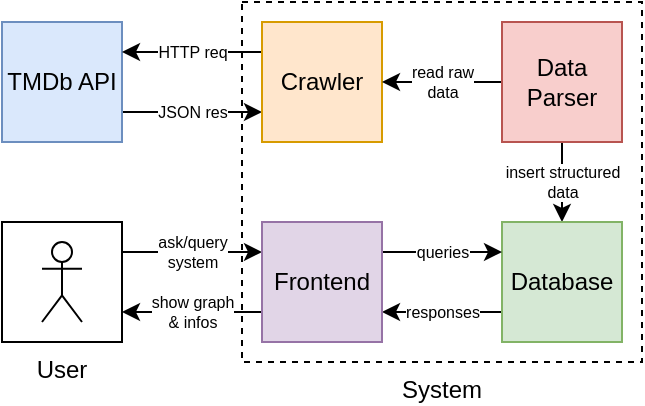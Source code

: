 <mxfile version="13.0.3" type="device"><diagram id="1M3nI51Se8Wp_jCaftJM" name="Page-1"><mxGraphModel dx="1369" dy="311" grid="1" gridSize="10" guides="1" tooltips="1" connect="1" arrows="1" fold="1" page="0" pageScale="1" pageWidth="827" pageHeight="1169" math="0" shadow="0"><root><mxCell id="0"/><mxCell id="1" parent="0"/><mxCell id="G5coxZVDmHHUAJ7vqENb-17" value="System" style="rounded=0;whiteSpace=wrap;html=1;strokeColor=#000000;fillColor=none;dashed=1;labelPosition=center;verticalLabelPosition=bottom;align=center;verticalAlign=top;" vertex="1" parent="1"><mxGeometry x="-330" y="70" width="200" height="180" as="geometry"/></mxCell><mxCell id="G5coxZVDmHHUAJ7vqENb-26" value="&lt;div style=&quot;font-size: 8px;&quot;&gt;ask/query&lt;/div&gt;&lt;div style=&quot;font-size: 8px;&quot;&gt;system&lt;/div&gt;" style="edgeStyle=orthogonalEdgeStyle;rounded=0;orthogonalLoop=1;jettySize=auto;html=1;exitX=1;exitY=0.25;exitDx=0;exitDy=0;entryX=0;entryY=0.25;entryDx=0;entryDy=0;fontSize=8;" edge="1" parent="1" source="G5coxZVDmHHUAJ7vqENb-14" target="G5coxZVDmHHUAJ7vqENb-5"><mxGeometry relative="1" as="geometry"/></mxCell><mxCell id="G5coxZVDmHHUAJ7vqENb-18" value="JSON res" style="edgeStyle=orthogonalEdgeStyle;rounded=0;orthogonalLoop=1;jettySize=auto;html=1;exitX=1;exitY=0.75;exitDx=0;exitDy=0;entryX=0;entryY=0.75;entryDx=0;entryDy=0;fontSize=8;" edge="1" parent="1" source="G5coxZVDmHHUAJ7vqENb-1" target="G5coxZVDmHHUAJ7vqENb-2"><mxGeometry relative="1" as="geometry"><mxPoint as="offset"/></mxGeometry></mxCell><mxCell id="G5coxZVDmHHUAJ7vqENb-1" value="TMDb API" style="whiteSpace=wrap;html=1;aspect=fixed;fillColor=#dae8fc;strokeColor=#6c8ebf;" vertex="1" parent="1"><mxGeometry x="-450" y="80" width="60" height="60" as="geometry"/></mxCell><mxCell id="G5coxZVDmHHUAJ7vqENb-9" value="HTTP req" style="edgeStyle=orthogonalEdgeStyle;rounded=0;orthogonalLoop=1;jettySize=auto;html=1;exitX=0;exitY=0.25;exitDx=0;exitDy=0;entryX=1;entryY=0.25;entryDx=0;entryDy=0;fontSize=8;" edge="1" parent="1" source="G5coxZVDmHHUAJ7vqENb-2" target="G5coxZVDmHHUAJ7vqENb-1"><mxGeometry relative="1" as="geometry"><mxPoint as="offset"/></mxGeometry></mxCell><mxCell id="G5coxZVDmHHUAJ7vqENb-2" value="Crawler" style="whiteSpace=wrap;html=1;aspect=fixed;fillColor=#ffe6cc;strokeColor=#d79b00;" vertex="1" parent="1"><mxGeometry x="-320" y="80" width="60" height="60" as="geometry"/></mxCell><mxCell id="G5coxZVDmHHUAJ7vqENb-10" value="&lt;div style=&quot;font-size: 8px;&quot;&gt;read raw&lt;/div&gt;&lt;div style=&quot;font-size: 8px;&quot;&gt;data&lt;/div&gt;" style="edgeStyle=orthogonalEdgeStyle;rounded=0;orthogonalLoop=1;jettySize=auto;html=1;exitX=0;exitY=0.5;exitDx=0;exitDy=0;entryX=1;entryY=0.5;entryDx=0;entryDy=0;fontSize=8;" edge="1" parent="1" source="G5coxZVDmHHUAJ7vqENb-3" target="G5coxZVDmHHUAJ7vqENb-2"><mxGeometry relative="1" as="geometry"/></mxCell><mxCell id="G5coxZVDmHHUAJ7vqENb-11" value="&lt;div style=&quot;font-size: 8px;&quot;&gt;insert structured&lt;/div&gt;&lt;div style=&quot;font-size: 8px;&quot;&gt;data&lt;/div&gt;" style="edgeStyle=orthogonalEdgeStyle;rounded=0;orthogonalLoop=1;jettySize=auto;html=1;exitX=0.5;exitY=1;exitDx=0;exitDy=0;entryX=0.5;entryY=0;entryDx=0;entryDy=0;fontSize=8;" edge="1" parent="1" source="G5coxZVDmHHUAJ7vqENb-3" target="G5coxZVDmHHUAJ7vqENb-4"><mxGeometry relative="1" as="geometry"><mxPoint as="offset"/></mxGeometry></mxCell><mxCell id="G5coxZVDmHHUAJ7vqENb-3" value="Data Parser" style="whiteSpace=wrap;html=1;aspect=fixed;fillColor=#f8cecc;strokeColor=#b85450;" vertex="1" parent="1"><mxGeometry x="-200" y="80" width="60" height="60" as="geometry"/></mxCell><mxCell id="G5coxZVDmHHUAJ7vqENb-23" value="responses" style="edgeStyle=orthogonalEdgeStyle;rounded=0;orthogonalLoop=1;jettySize=auto;html=1;exitX=0;exitY=0.75;exitDx=0;exitDy=0;entryX=1;entryY=0.75;entryDx=0;entryDy=0;fontSize=8;" edge="1" parent="1" source="G5coxZVDmHHUAJ7vqENb-4" target="G5coxZVDmHHUAJ7vqENb-5"><mxGeometry relative="1" as="geometry"><mxPoint as="offset"/></mxGeometry></mxCell><mxCell id="G5coxZVDmHHUAJ7vqENb-4" value="Database" style="whiteSpace=wrap;html=1;aspect=fixed;fillColor=#d5e8d4;strokeColor=#82b366;" vertex="1" parent="1"><mxGeometry x="-200" y="180" width="60" height="60" as="geometry"/></mxCell><mxCell id="G5coxZVDmHHUAJ7vqENb-22" value="queries" style="edgeStyle=orthogonalEdgeStyle;rounded=0;orthogonalLoop=1;jettySize=auto;html=1;exitX=1;exitY=0.25;exitDx=0;exitDy=0;entryX=0;entryY=0.25;entryDx=0;entryDy=0;fontSize=8;" edge="1" parent="1" source="G5coxZVDmHHUAJ7vqENb-5" target="G5coxZVDmHHUAJ7vqENb-4"><mxGeometry relative="1" as="geometry"><mxPoint as="offset"/></mxGeometry></mxCell><mxCell id="G5coxZVDmHHUAJ7vqENb-27" value="&lt;div style=&quot;font-size: 8px;&quot;&gt;show graph&lt;/div&gt;&lt;div style=&quot;font-size: 8px;&quot;&gt;&amp;amp; infos&lt;/div&gt;" style="edgeStyle=orthogonalEdgeStyle;rounded=0;orthogonalLoop=1;jettySize=auto;html=1;exitX=0;exitY=0.75;exitDx=0;exitDy=0;entryX=1;entryY=0.75;entryDx=0;entryDy=0;fontSize=8;" edge="1" parent="1" source="G5coxZVDmHHUAJ7vqENb-5" target="G5coxZVDmHHUAJ7vqENb-14"><mxGeometry relative="1" as="geometry"/></mxCell><mxCell id="G5coxZVDmHHUAJ7vqENb-5" value="Frontend" style="whiteSpace=wrap;html=1;aspect=fixed;fillColor=#e1d5e7;strokeColor=#9673a6;" vertex="1" parent="1"><mxGeometry x="-320" y="180" width="60" height="60" as="geometry"/></mxCell><mxCell id="G5coxZVDmHHUAJ7vqENb-28" value="" style="group" vertex="1" connectable="0" parent="1"><mxGeometry x="-450" y="180" width="60" height="60" as="geometry"/></mxCell><mxCell id="G5coxZVDmHHUAJ7vqENb-14" value="User" style="whiteSpace=wrap;html=1;aspect=fixed;labelPosition=center;verticalLabelPosition=bottom;align=center;verticalAlign=top;" vertex="1" parent="G5coxZVDmHHUAJ7vqENb-28"><mxGeometry width="60" height="60" as="geometry"/></mxCell><mxCell id="G5coxZVDmHHUAJ7vqENb-8" value="" style="shape=umlActor;verticalLabelPosition=bottom;labelBackgroundColor=#ffffff;verticalAlign=top;html=1;outlineConnect=0;strokeColor=#000000;" vertex="1" parent="G5coxZVDmHHUAJ7vqENb-28"><mxGeometry x="20" y="10" width="20" height="40" as="geometry"/></mxCell></root></mxGraphModel></diagram></mxfile>